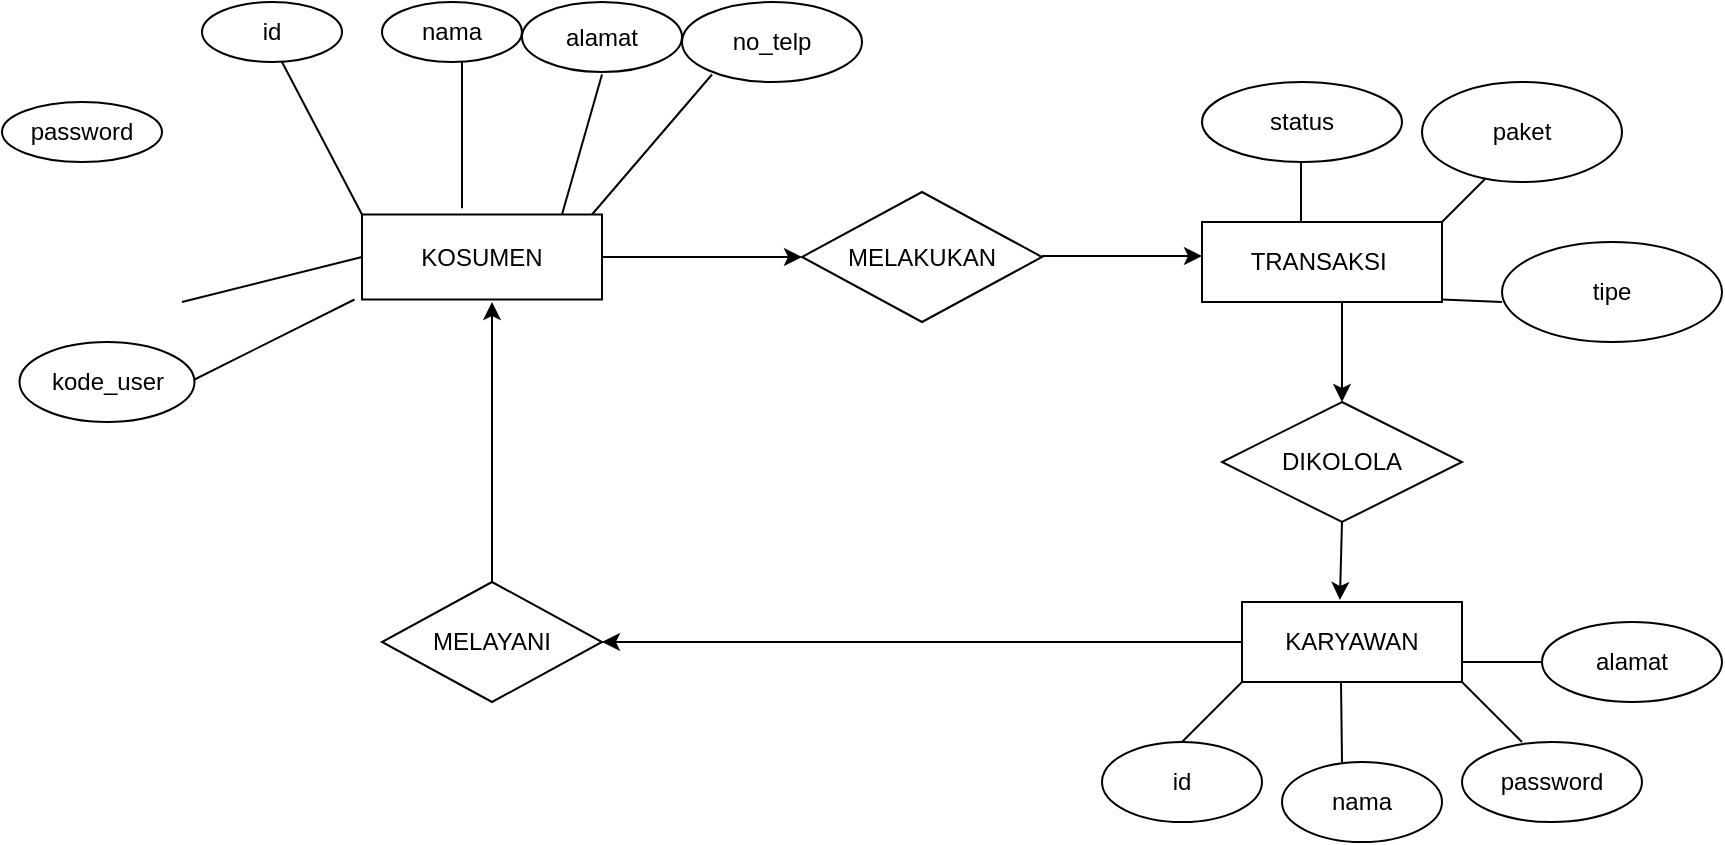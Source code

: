 <mxfile version="20.8.23" type="github">
  <diagram id="R2lEEEUBdFMjLlhIrx00" name="Page-1">
    <mxGraphModel dx="1759" dy="532" grid="1" gridSize="10" guides="1" tooltips="1" connect="1" arrows="1" fold="1" page="1" pageScale="1" pageWidth="850" pageHeight="1100" math="0" shadow="0" extFonts="Permanent Marker^https://fonts.googleapis.com/css?family=Permanent+Marker">
      <root>
        <mxCell id="0" />
        <mxCell id="1" parent="0" />
        <mxCell id="_R2PkcQwD8Uu9VUQhNBO-2" value="KOSUMEN" style="rounded=0;whiteSpace=wrap;html=1;" vertex="1" parent="1">
          <mxGeometry x="160" y="156.25" width="120" height="42.5" as="geometry" />
        </mxCell>
        <mxCell id="_R2PkcQwD8Uu9VUQhNBO-7" value="MELAKUKAN" style="rhombus;whiteSpace=wrap;html=1;" vertex="1" parent="1">
          <mxGeometry x="380" y="145" width="120" height="65" as="geometry" />
        </mxCell>
        <mxCell id="_R2PkcQwD8Uu9VUQhNBO-9" value="" style="endArrow=classic;html=1;rounded=0;" edge="1" parent="1">
          <mxGeometry width="50" height="50" relative="1" as="geometry">
            <mxPoint x="500" y="177" as="sourcePoint" />
            <mxPoint x="580" y="177" as="targetPoint" />
            <Array as="points">
              <mxPoint x="530" y="177" />
            </Array>
          </mxGeometry>
        </mxCell>
        <mxCell id="_R2PkcQwD8Uu9VUQhNBO-10" value="TRANSAKSI&amp;nbsp;" style="rounded=0;whiteSpace=wrap;html=1;" vertex="1" parent="1">
          <mxGeometry x="580" y="160" width="120" height="40" as="geometry" />
        </mxCell>
        <mxCell id="_R2PkcQwD8Uu9VUQhNBO-17" value="DIKOLOLA" style="rhombus;whiteSpace=wrap;html=1;" vertex="1" parent="1">
          <mxGeometry x="590" y="250" width="120" height="60" as="geometry" />
        </mxCell>
        <mxCell id="_R2PkcQwD8Uu9VUQhNBO-19" value="KARYAWAN" style="rounded=0;whiteSpace=wrap;html=1;" vertex="1" parent="1">
          <mxGeometry x="600" y="350" width="110" height="40" as="geometry" />
        </mxCell>
        <mxCell id="_R2PkcQwD8Uu9VUQhNBO-25" value="" style="endArrow=classic;html=1;rounded=0;entryX=0;entryY=0.5;entryDx=0;entryDy=0;exitX=1;exitY=0.5;exitDx=0;exitDy=0;" edge="1" parent="1" source="_R2PkcQwD8Uu9VUQhNBO-2" target="_R2PkcQwD8Uu9VUQhNBO-7">
          <mxGeometry width="50" height="50" relative="1" as="geometry">
            <mxPoint x="310" y="206.25" as="sourcePoint" />
            <mxPoint x="360" y="156.25" as="targetPoint" />
          </mxGeometry>
        </mxCell>
        <mxCell id="_R2PkcQwD8Uu9VUQhNBO-26" value="" style="endArrow=classic;html=1;rounded=0;exitX=0;exitY=0.5;exitDx=0;exitDy=0;entryX=1;entryY=0.5;entryDx=0;entryDy=0;" edge="1" parent="1" source="_R2PkcQwD8Uu9VUQhNBO-19" target="_R2PkcQwD8Uu9VUQhNBO-27">
          <mxGeometry width="50" height="50" relative="1" as="geometry">
            <mxPoint x="400" y="340" as="sourcePoint" />
            <mxPoint x="360" y="370" as="targetPoint" />
          </mxGeometry>
        </mxCell>
        <mxCell id="_R2PkcQwD8Uu9VUQhNBO-27" value="MELAYANI" style="rhombus;whiteSpace=wrap;html=1;" vertex="1" parent="1">
          <mxGeometry x="170" y="340" width="110" height="60" as="geometry" />
        </mxCell>
        <mxCell id="_R2PkcQwD8Uu9VUQhNBO-29" value="" style="endArrow=classic;html=1;rounded=0;exitX=0.5;exitY=0;exitDx=0;exitDy=0;" edge="1" parent="1" source="_R2PkcQwD8Uu9VUQhNBO-27">
          <mxGeometry width="50" height="50" relative="1" as="geometry">
            <mxPoint x="400" y="340" as="sourcePoint" />
            <mxPoint x="225" y="200" as="targetPoint" />
            <Array as="points" />
          </mxGeometry>
        </mxCell>
        <mxCell id="_R2PkcQwD8Uu9VUQhNBO-32" value="id" style="ellipse;whiteSpace=wrap;html=1;" vertex="1" parent="1">
          <mxGeometry x="80" y="50" width="70" height="30" as="geometry" />
        </mxCell>
        <mxCell id="_R2PkcQwD8Uu9VUQhNBO-35" value="" style="endArrow=none;html=1;rounded=0;" edge="1" parent="1">
          <mxGeometry width="50" height="50" relative="1" as="geometry">
            <mxPoint x="570" y="420" as="sourcePoint" />
            <mxPoint x="600" y="390" as="targetPoint" />
          </mxGeometry>
        </mxCell>
        <mxCell id="_R2PkcQwD8Uu9VUQhNBO-36" value="id" style="ellipse;whiteSpace=wrap;html=1;" vertex="1" parent="1">
          <mxGeometry x="530" y="420" width="80" height="40" as="geometry" />
        </mxCell>
        <mxCell id="_R2PkcQwD8Uu9VUQhNBO-37" value="" style="endArrow=none;html=1;rounded=0;" edge="1" parent="1">
          <mxGeometry width="50" height="50" relative="1" as="geometry">
            <mxPoint x="650" y="430" as="sourcePoint" />
            <mxPoint x="649.5" y="390" as="targetPoint" />
            <Array as="points">
              <mxPoint x="649.5" y="390" />
            </Array>
          </mxGeometry>
        </mxCell>
        <mxCell id="_R2PkcQwD8Uu9VUQhNBO-39" value="nama" style="ellipse;whiteSpace=wrap;html=1;" vertex="1" parent="1">
          <mxGeometry x="620" y="430" width="80" height="40" as="geometry" />
        </mxCell>
        <mxCell id="_R2PkcQwD8Uu9VUQhNBO-41" value="" style="endArrow=none;html=1;rounded=0;" edge="1" parent="1">
          <mxGeometry width="50" height="50" relative="1" as="geometry">
            <mxPoint x="710" y="390" as="sourcePoint" />
            <mxPoint x="740" y="420" as="targetPoint" />
          </mxGeometry>
        </mxCell>
        <mxCell id="_R2PkcQwD8Uu9VUQhNBO-42" value="password" style="ellipse;whiteSpace=wrap;html=1;" vertex="1" parent="1">
          <mxGeometry x="710" y="420" width="90" height="40" as="geometry" />
        </mxCell>
        <mxCell id="_R2PkcQwD8Uu9VUQhNBO-44" value="" style="endArrow=none;html=1;rounded=0;" edge="1" parent="1">
          <mxGeometry width="50" height="50" relative="1" as="geometry">
            <mxPoint x="710" y="380" as="sourcePoint" />
            <mxPoint x="760" y="380" as="targetPoint" />
          </mxGeometry>
        </mxCell>
        <mxCell id="_R2PkcQwD8Uu9VUQhNBO-45" value="alamat" style="ellipse;whiteSpace=wrap;html=1;" vertex="1" parent="1">
          <mxGeometry x="750" y="360" width="90" height="40" as="geometry" />
        </mxCell>
        <mxCell id="_R2PkcQwD8Uu9VUQhNBO-49" value="" style="endArrow=none;html=1;rounded=0;" edge="1" parent="1">
          <mxGeometry width="50" height="50" relative="1" as="geometry">
            <mxPoint x="210" y="153.13" as="sourcePoint" />
            <mxPoint x="210" y="76.88" as="targetPoint" />
            <Array as="points">
              <mxPoint x="210" y="143.13" />
              <mxPoint x="210" y="86.88" />
            </Array>
          </mxGeometry>
        </mxCell>
        <mxCell id="_R2PkcQwD8Uu9VUQhNBO-50" value="nama" style="ellipse;whiteSpace=wrap;html=1;" vertex="1" parent="1">
          <mxGeometry x="170" y="50" width="70" height="30" as="geometry" />
        </mxCell>
        <mxCell id="_R2PkcQwD8Uu9VUQhNBO-55" value="password" style="ellipse;whiteSpace=wrap;html=1;" vertex="1" parent="1">
          <mxGeometry x="-20" y="100" width="80" height="30" as="geometry" />
        </mxCell>
        <mxCell id="_R2PkcQwD8Uu9VUQhNBO-58" value="alamat" style="ellipse;whiteSpace=wrap;html=1;" vertex="1" parent="1">
          <mxGeometry x="240" y="50" width="80" height="35" as="geometry" />
        </mxCell>
        <mxCell id="_R2PkcQwD8Uu9VUQhNBO-60" value="" style="endArrow=classic;html=1;rounded=0;exitX=0.5;exitY=1;exitDx=0;exitDy=0;entryX=0.445;entryY=-0.025;entryDx=0;entryDy=0;entryPerimeter=0;" edge="1" parent="1" source="_R2PkcQwD8Uu9VUQhNBO-17" target="_R2PkcQwD8Uu9VUQhNBO-19">
          <mxGeometry width="50" height="50" relative="1" as="geometry">
            <mxPoint x="650" y="350" as="sourcePoint" />
            <mxPoint x="700" y="300" as="targetPoint" />
          </mxGeometry>
        </mxCell>
        <mxCell id="_R2PkcQwD8Uu9VUQhNBO-65" value="" style="endArrow=classic;html=1;rounded=0;entryX=0.5;entryY=0;entryDx=0;entryDy=0;" edge="1" parent="1" target="_R2PkcQwD8Uu9VUQhNBO-17">
          <mxGeometry width="50" height="50" relative="1" as="geometry">
            <mxPoint x="650" y="200" as="sourcePoint" />
            <mxPoint x="660" y="198.75" as="targetPoint" />
          </mxGeometry>
        </mxCell>
        <mxCell id="_R2PkcQwD8Uu9VUQhNBO-67" value="" style="endArrow=none;html=1;rounded=0;" edge="1" parent="1">
          <mxGeometry width="50" height="50" relative="1" as="geometry">
            <mxPoint x="629.5" y="160" as="sourcePoint" />
            <mxPoint x="629.5" y="123.75" as="targetPoint" />
          </mxGeometry>
        </mxCell>
        <mxCell id="_R2PkcQwD8Uu9VUQhNBO-68" value="status" style="ellipse;whiteSpace=wrap;html=1;" vertex="1" parent="1">
          <mxGeometry x="580" y="90" width="100" height="40" as="geometry" />
        </mxCell>
        <mxCell id="_R2PkcQwD8Uu9VUQhNBO-70" value="" style="endArrow=none;html=1;rounded=0;" edge="1" parent="1">
          <mxGeometry width="50" height="50" relative="1" as="geometry">
            <mxPoint x="700" y="160" as="sourcePoint" />
            <mxPoint x="730" y="130" as="targetPoint" />
          </mxGeometry>
        </mxCell>
        <mxCell id="_R2PkcQwD8Uu9VUQhNBO-71" value="paket" style="ellipse;whiteSpace=wrap;html=1;direction=west;" vertex="1" parent="1">
          <mxGeometry x="690" y="90" width="100" height="50" as="geometry" />
        </mxCell>
        <mxCell id="_R2PkcQwD8Uu9VUQhNBO-72" value="" style="endArrow=none;html=1;rounded=0;" edge="1" parent="1">
          <mxGeometry width="50" height="50" relative="1" as="geometry">
            <mxPoint x="700" y="198.75" as="sourcePoint" />
            <mxPoint x="730" y="200" as="targetPoint" />
          </mxGeometry>
        </mxCell>
        <mxCell id="_R2PkcQwD8Uu9VUQhNBO-73" value="tipe" style="ellipse;whiteSpace=wrap;html=1;" vertex="1" parent="1">
          <mxGeometry x="730" y="170" width="110" height="50" as="geometry" />
        </mxCell>
        <mxCell id="_R2PkcQwD8Uu9VUQhNBO-75" value="kode_user" style="ellipse;whiteSpace=wrap;html=1;" vertex="1" parent="1">
          <mxGeometry x="-11.25" y="220" width="87.5" height="40" as="geometry" />
        </mxCell>
        <mxCell id="_R2PkcQwD8Uu9VUQhNBO-76" value="" style="endArrow=none;html=1;rounded=0;" edge="1" parent="1">
          <mxGeometry width="50" height="50" relative="1" as="geometry">
            <mxPoint x="76.25" y="238.75" as="sourcePoint" />
            <mxPoint x="156.25" y="198.75" as="targetPoint" />
          </mxGeometry>
        </mxCell>
        <mxCell id="_R2PkcQwD8Uu9VUQhNBO-78" value="" style="endArrow=none;html=1;rounded=0;" edge="1" parent="1">
          <mxGeometry width="50" height="50" relative="1" as="geometry">
            <mxPoint x="275" y="156.25" as="sourcePoint" />
            <mxPoint x="335" y="86.25" as="targetPoint" />
          </mxGeometry>
        </mxCell>
        <mxCell id="_R2PkcQwD8Uu9VUQhNBO-79" value="no_telp" style="ellipse;whiteSpace=wrap;html=1;" vertex="1" parent="1">
          <mxGeometry x="320" y="50" width="90" height="40" as="geometry" />
        </mxCell>
        <mxCell id="_R2PkcQwD8Uu9VUQhNBO-81" value="" style="endArrow=none;html=1;rounded=0;" edge="1" parent="1">
          <mxGeometry width="50" height="50" relative="1" as="geometry">
            <mxPoint x="260" y="156.25" as="sourcePoint" />
            <mxPoint x="280" y="86.25" as="targetPoint" />
            <Array as="points">
              <mxPoint x="260" y="156.25" />
            </Array>
          </mxGeometry>
        </mxCell>
        <mxCell id="_R2PkcQwD8Uu9VUQhNBO-84" value="" style="endArrow=none;html=1;rounded=0;entryX=0;entryY=0;entryDx=0;entryDy=0;" edge="1" parent="1" target="_R2PkcQwD8Uu9VUQhNBO-2">
          <mxGeometry width="50" height="50" relative="1" as="geometry">
            <mxPoint x="120" y="80" as="sourcePoint" />
            <mxPoint x="150" y="110" as="targetPoint" />
          </mxGeometry>
        </mxCell>
        <mxCell id="_R2PkcQwD8Uu9VUQhNBO-85" value="" style="endArrow=none;html=1;rounded=0;entryX=0;entryY=0.5;entryDx=0;entryDy=0;" edge="1" parent="1" target="_R2PkcQwD8Uu9VUQhNBO-2">
          <mxGeometry width="50" height="50" relative="1" as="geometry">
            <mxPoint x="70" y="200" as="sourcePoint" />
            <mxPoint x="120" y="150" as="targetPoint" />
          </mxGeometry>
        </mxCell>
      </root>
    </mxGraphModel>
  </diagram>
</mxfile>
